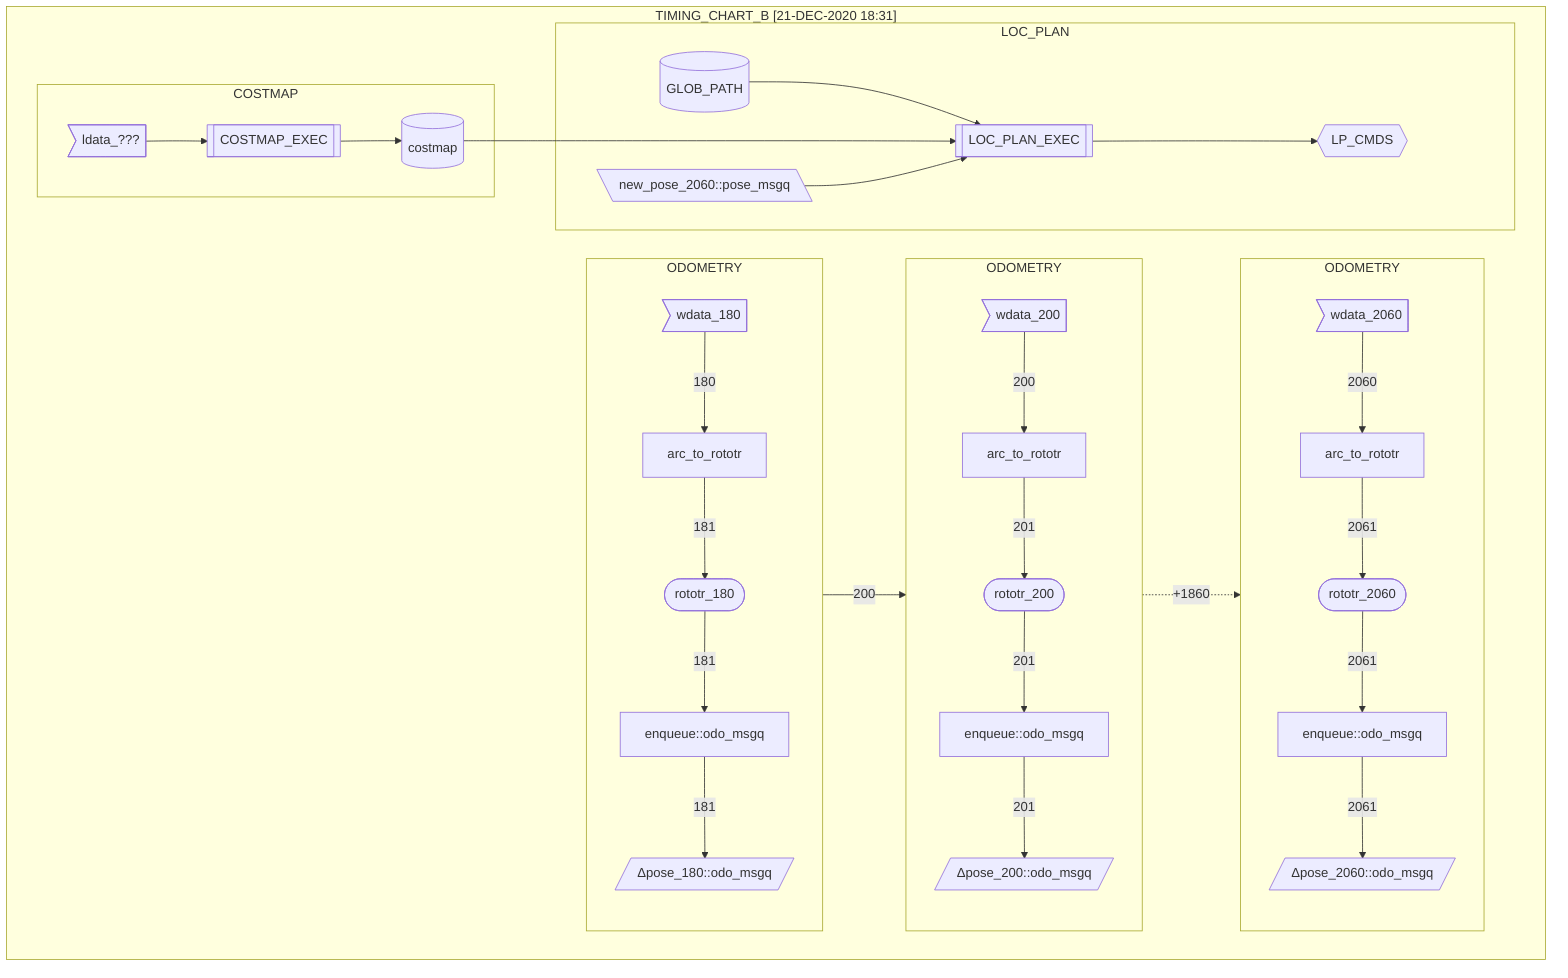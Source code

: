 flowchart TD
    subgraph TIMING_CHART_B ["TIMING_CHART_B [21-DEC-2020  18:31]"]
        subgraph odo_1 ["ODOMETRY"]
            odo_1_exec_1["arc_to_rototr"]
            odo_1_exec_2["enqueue::odo_msgq"]

            odo_1_whl_data>"wdata_180"]
            odo_1_data(["rototr_180"])
            odo_1_msg[/"Δpose_180::odo_msgq"/]

            odo_1_whl_data -- 180 --> odo_1_exec_1
            odo_1_exec_1 -- 181 --> odo_1_data
            odo_1_data -- 181 --> odo_1_exec_2
            odo_1_exec_2 -- 181 --> odo_1_msg
        end

        subgraph odo_2 ["ODOMETRY"]
            odo_2_exec_1["arc_to_rototr"]
            odo_2_exec_2["enqueue::odo_msgq"]

            odo_2_whl_data>"wdata_200"]
            odo_2_data(["rototr_200"])
            odo_2_msg[/"Δpose_200::odo_msgq"/]

            odo_2_whl_data -- 200 --> odo_2_exec_1
            odo_2_exec_1 -- 201 --> odo_2_data
            odo_2_data -- 201 --> odo_2_exec_2
            odo_2_exec_2 -- 201 --> odo_2_msg
        end

        subgraph odo_3 ["ODOMETRY"]
            odo_3_exec_1["arc_to_rototr"]
            odo_3_exec_2["enqueue::odo_msgq"]

            odo_3_whl_data>"wdata_2060"]
            odo_3_data(["rototr_2060"])
            odo_3_msg[/"Δpose_2060::odo_msgq"/]

            odo_3_whl_data -- 2060 --> odo_3_exec_1
            odo_3_exec_1 -- 2061 --> odo_3_data
            odo_3_data -- 2061 --> odo_3_exec_2
            odo_3_exec_2 -- 2061 --> odo_3_msg
        end

        odo_1 -- 200 --> odo_2
        odo_2 -. +1860 .-> odo_3

        subgraph COSTMAP
            cm_costmap[("costmap")]
            cm_1_lidar_data>"ldata_???"]

            cm_exec[["COSTMAP_EXEC"]]
            cm_1_lidar_data --> cm_exec
            cm_exec --> cm_costmap
        end

        subgraph LOC_PLAN
            lp_glob_path[("GLOB_PATH")]
            lp_pose[\"new_pose_2060::pose_msgq"\]

            lp_exec[[LOC_PLAN_EXEC]]

            lp_glob_path --> lp_exec
            cm_costmap ---> lp_exec
            lp_pose --> lp_exec
            lp_exec --> lp_commands{{"LP_CMDS"}}

        end
    end